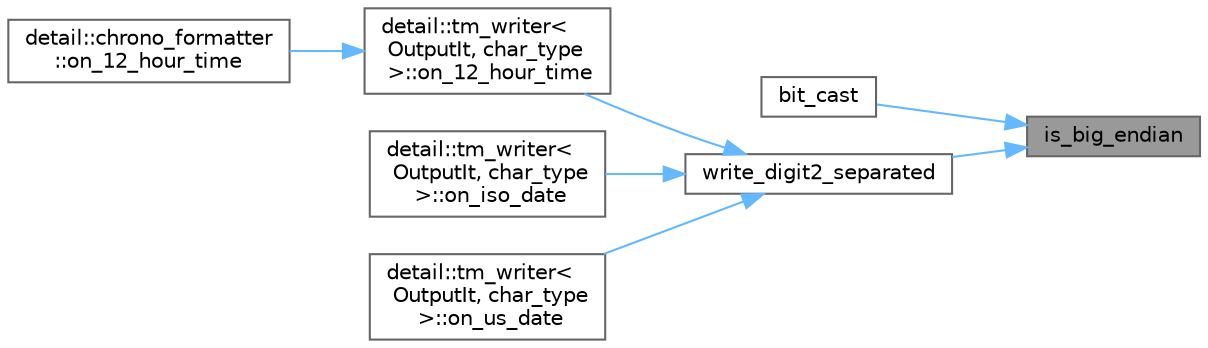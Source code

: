 digraph "is_big_endian"
{
 // LATEX_PDF_SIZE
  bgcolor="transparent";
  edge [fontname=Helvetica,fontsize=10,labelfontname=Helvetica,labelfontsize=10];
  node [fontname=Helvetica,fontsize=10,shape=box,height=0.2,width=0.4];
  rankdir="RL";
  Node1 [id="Node000001",label="is_big_endian",height=0.2,width=0.4,color="gray40", fillcolor="grey60", style="filled", fontcolor="black",tooltip=" "];
  Node1 -> Node2 [id="edge1_Node000001_Node000002",dir="back",color="steelblue1",style="solid",tooltip=" "];
  Node2 [id="Node000002",label="bit_cast",height=0.2,width=0.4,color="grey40", fillcolor="white", style="filled",URL="$namespacedetail.html#a4f3e6fe77d13d60f16e2871c47ed636b",tooltip=" "];
  Node1 -> Node3 [id="edge2_Node000001_Node000003",dir="back",color="steelblue1",style="solid",tooltip=" "];
  Node3 [id="Node000003",label="write_digit2_separated",height=0.2,width=0.4,color="grey40", fillcolor="white", style="filled",URL="$namespacedetail.html#ab6953a37440bdb195c1235a99fb604db",tooltip=" "];
  Node3 -> Node4 [id="edge3_Node000003_Node000004",dir="back",color="steelblue1",style="solid",tooltip=" "];
  Node4 [id="Node000004",label="detail::tm_writer\<\l OutputIt, char_type\l \>::on_12_hour_time",height=0.2,width=0.4,color="grey40", fillcolor="white", style="filled",URL="$classdetail_1_1tm__writer.html#acac60187a1bae85bc87379c974bc6e45",tooltip=" "];
  Node4 -> Node5 [id="edge4_Node000004_Node000005",dir="back",color="steelblue1",style="solid",tooltip=" "];
  Node5 [id="Node000005",label="detail::chrono_formatter\l::on_12_hour_time",height=0.2,width=0.4,color="grey40", fillcolor="white", style="filled",URL="$structdetail_1_1chrono__formatter.html#acac60187a1bae85bc87379c974bc6e45",tooltip=" "];
  Node3 -> Node6 [id="edge5_Node000003_Node000006",dir="back",color="steelblue1",style="solid",tooltip=" "];
  Node6 [id="Node000006",label="detail::tm_writer\<\l OutputIt, char_type\l \>::on_iso_date",height=0.2,width=0.4,color="grey40", fillcolor="white", style="filled",URL="$classdetail_1_1tm__writer.html#aea707828446626d840d3cb1e6187179e",tooltip=" "];
  Node3 -> Node7 [id="edge6_Node000003_Node000007",dir="back",color="steelblue1",style="solid",tooltip=" "];
  Node7 [id="Node000007",label="detail::tm_writer\<\l OutputIt, char_type\l \>::on_us_date",height=0.2,width=0.4,color="grey40", fillcolor="white", style="filled",URL="$classdetail_1_1tm__writer.html#afe51a54407933aca94f3f33297ea2d93",tooltip=" "];
}
